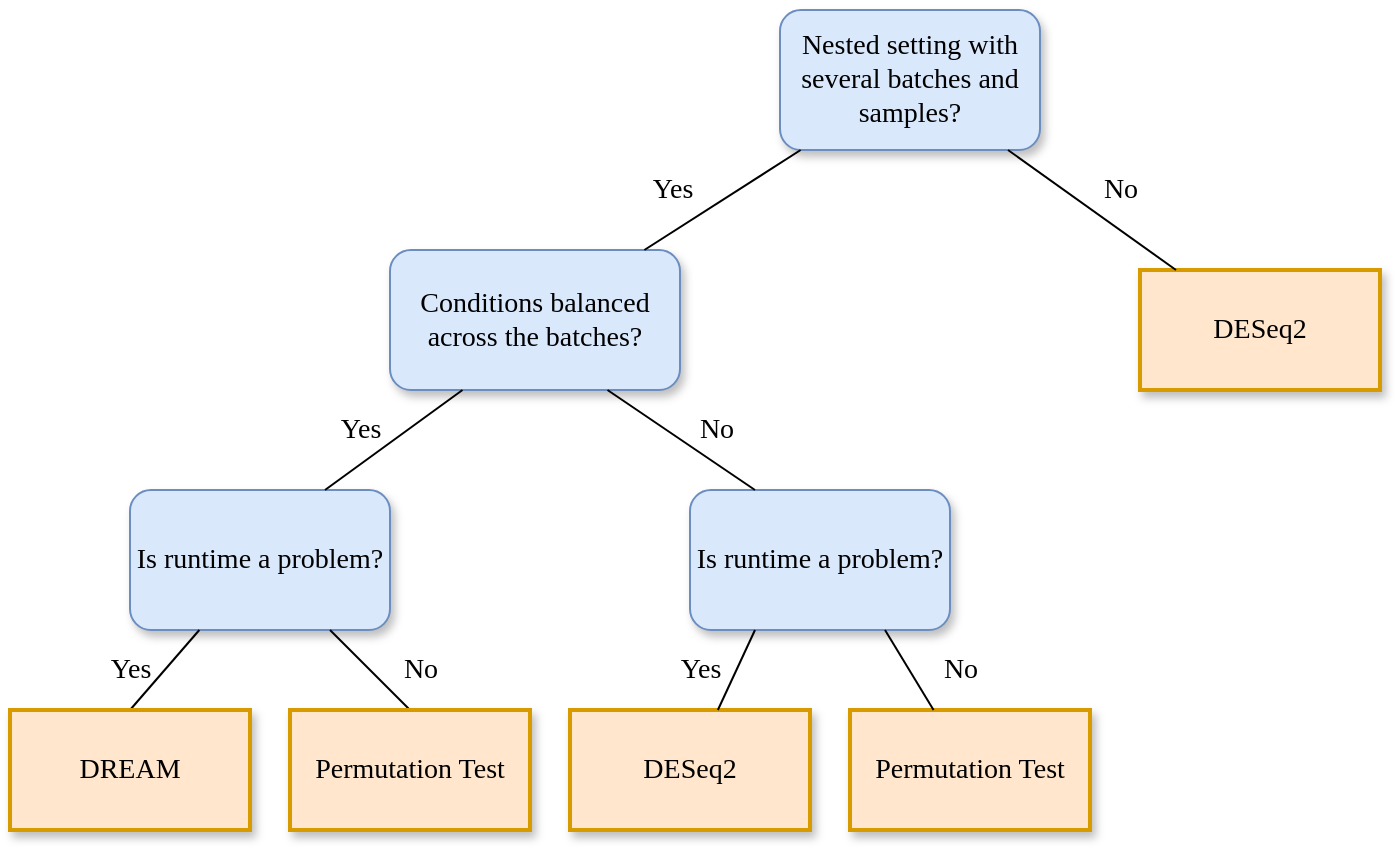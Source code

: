 <mxfile version="21.8.1" type="device">
  <diagram name="Page-1" id="10a91c8b-09ff-31b1-d368-03940ed4cc9e">
    <mxGraphModel dx="1434" dy="780" grid="1" gridSize="10" guides="1" tooltips="1" connect="1" arrows="1" fold="1" page="1" pageScale="1" pageWidth="1100" pageHeight="850" background="none" math="0" shadow="0">
      <root>
        <mxCell id="0" />
        <mxCell id="1" parent="0" />
        <mxCell id="62893188c0fa7362-1" value="&lt;font style=&quot;font-size: 14px;&quot;&gt;Nested setting with several batches and samples?&lt;/font&gt;" style="whiteSpace=wrap;html=1;rounded=1;shadow=1;labelBackgroundColor=none;strokeWidth=1;fontFamily=Verdana;fontSize=12;align=center;fillColor=#dae8fc;strokeColor=#6c8ebf;" parent="1" vertex="1">
          <mxGeometry x="600" y="40" width="130" height="70" as="geometry" />
        </mxCell>
        <mxCell id="62893188c0fa7362-2" value="&lt;span&gt;&lt;font style=&quot;font-size: 14px;&quot;&gt;Conditions&amp;nbsp;balanced across the batches?&lt;/font&gt;&lt;/span&gt;" style="whiteSpace=wrap;html=1;rounded=1;shadow=1;labelBackgroundColor=none;strokeWidth=1;fontFamily=Verdana;fontSize=12;align=center;fillColor=#dae8fc;strokeColor=#6c8ebf;" parent="1" vertex="1">
          <mxGeometry x="405" y="160" width="145" height="70" as="geometry" />
        </mxCell>
        <mxCell id="62893188c0fa7362-3" value="&lt;span&gt;&lt;font style=&quot;font-size: 14px;&quot;&gt;DESeq2&lt;/font&gt;&lt;/span&gt;" style="whiteSpace=wrap;html=1;rounded=0;shadow=1;labelBackgroundColor=none;strokeWidth=2;fontFamily=Verdana;fontSize=12;align=center;fillColor=#ffe6cc;strokeColor=#d79b00;" parent="1" vertex="1">
          <mxGeometry x="780" y="170" width="120" height="60" as="geometry" />
        </mxCell>
        <mxCell id="62893188c0fa7362-4" value="&lt;font style=&quot;font-size: 14px;&quot;&gt;No&lt;/font&gt;" style="rounded=0;html=1;labelBackgroundColor=none;startArrow=none;startFill=0;startSize=5;endArrow=none;endFill=0;endSize=5;jettySize=auto;orthogonalLoop=1;strokeWidth=1;fontFamily=Verdana;fontSize=12" parent="1" source="62893188c0fa7362-1" target="62893188c0fa7362-3" edge="1">
          <mxGeometry x="0.104" y="16" relative="1" as="geometry">
            <mxPoint as="offset" />
          </mxGeometry>
        </mxCell>
        <mxCell id="62893188c0fa7362-5" value="&lt;font style=&quot;font-size: 14px;&quot;&gt;Yes&lt;/font&gt;" style="rounded=0;html=1;labelBackgroundColor=none;startArrow=none;startFill=0;startSize=5;endArrow=none;endFill=0;endSize=5;jettySize=auto;orthogonalLoop=1;strokeWidth=1;fontFamily=Verdana;fontSize=12" parent="1" source="62893188c0fa7362-1" target="62893188c0fa7362-2" edge="1">
          <mxGeometry x="0.4" y="-18" relative="1" as="geometry">
            <mxPoint as="offset" />
          </mxGeometry>
        </mxCell>
        <mxCell id="62893188c0fa7362-8" value="&lt;span&gt;&lt;font style=&quot;font-size: 14px;&quot;&gt;Is runtime a problem?&lt;/font&gt;&lt;/span&gt;" style="whiteSpace=wrap;html=1;rounded=1;shadow=1;labelBackgroundColor=none;strokeWidth=1;fontFamily=Verdana;fontSize=12;align=center;fillColor=#dae8fc;strokeColor=#6c8ebf;" parent="1" vertex="1">
          <mxGeometry x="275" y="280" width="130" height="70" as="geometry" />
        </mxCell>
        <mxCell id="62893188c0fa7362-9" value="&lt;font style=&quot;font-size: 14px;&quot;&gt;Is runtime a problem?&lt;/font&gt;" style="whiteSpace=wrap;html=1;rounded=1;shadow=1;labelBackgroundColor=none;strokeWidth=1;fontFamily=Verdana;fontSize=12;align=center;fillColor=#dae8fc;strokeColor=#6c8ebf;" parent="1" vertex="1">
          <mxGeometry x="555" y="280" width="130" height="70" as="geometry" />
        </mxCell>
        <mxCell id="62893188c0fa7362-14" value="&lt;font style=&quot;font-size: 14px;&quot;&gt;Yes&lt;/font&gt;" style="rounded=0;html=1;labelBackgroundColor=none;startArrow=none;startFill=0;startSize=5;endArrow=none;endFill=0;endSize=5;jettySize=auto;orthogonalLoop=1;strokeWidth=1;fontFamily=Verdana;fontSize=12;entryX=0.75;entryY=0;entryDx=0;entryDy=0;exitX=0.25;exitY=1;exitDx=0;exitDy=0;" parent="1" source="62893188c0fa7362-2" target="62893188c0fa7362-8" edge="1">
          <mxGeometry x="0.264" y="-14" relative="1" as="geometry">
            <mxPoint as="offset" />
          </mxGeometry>
        </mxCell>
        <mxCell id="62893188c0fa7362-15" value="&lt;font style=&quot;font-size: 14px;&quot;&gt;No&lt;/font&gt;" style="rounded=0;html=1;labelBackgroundColor=none;startArrow=none;startFill=0;startSize=5;endArrow=none;endFill=0;endSize=5;jettySize=auto;orthogonalLoop=1;strokeWidth=1;fontFamily=Verdana;fontSize=12;entryX=0.25;entryY=0;entryDx=0;entryDy=0;exitX=0.75;exitY=1;exitDx=0;exitDy=0;" parent="1" source="62893188c0fa7362-2" target="62893188c0fa7362-9" edge="1">
          <mxGeometry x="0.264" y="14" relative="1" as="geometry">
            <mxPoint as="offset" />
          </mxGeometry>
        </mxCell>
        <mxCell id="62893188c0fa7362-18" value="&lt;font style=&quot;font-size: 14px;&quot;&gt;Yes&lt;/font&gt;" style="rounded=0;html=1;labelBackgroundColor=none;startArrow=none;startFill=0;startSize=5;endArrow=none;endFill=0;endSize=5;jettySize=auto;orthogonalLoop=1;strokeWidth=1;fontFamily=Verdana;fontSize=12;entryX=0.5;entryY=0;entryDx=0;entryDy=0;" parent="1" source="62893188c0fa7362-8" target="62893188c0fa7362-20" edge="1">
          <mxGeometry x="0.436" y="-13" relative="1" as="geometry">
            <mxPoint as="offset" />
            <mxPoint x="326.429" y="415" as="targetPoint" />
          </mxGeometry>
        </mxCell>
        <mxCell id="62893188c0fa7362-19" value="&lt;font style=&quot;font-size: 14px;&quot;&gt;No&lt;/font&gt;" style="rounded=0;html=1;labelBackgroundColor=none;startArrow=none;startFill=0;startSize=5;endArrow=none;endFill=0;endSize=5;jettySize=auto;orthogonalLoop=1;strokeWidth=1;fontFamily=Verdana;fontSize=12;entryX=0.5;entryY=0;entryDx=0;entryDy=0;" parent="1" source="62893188c0fa7362-8" target="62893188c0fa7362-21" edge="1">
          <mxGeometry x="0.625" y="18" relative="1" as="geometry">
            <mxPoint as="offset" />
            <mxPoint x="447.857" y="415" as="targetPoint" />
          </mxGeometry>
        </mxCell>
        <mxCell id="62893188c0fa7362-20" value="&lt;font style=&quot;font-size: 14px;&quot;&gt;DREAM&lt;/font&gt;" style="whiteSpace=wrap;html=1;rounded=0;shadow=1;labelBackgroundColor=none;strokeWidth=2;fontFamily=Verdana;fontSize=12;align=center;fillColor=#ffe6cc;strokeColor=#d79b00;" parent="1" vertex="1">
          <mxGeometry x="215" y="390" width="120" height="60" as="geometry" />
        </mxCell>
        <mxCell id="62893188c0fa7362-21" value="&lt;span&gt;&lt;font style=&quot;font-size: 14px;&quot;&gt;Permutation Test&lt;/font&gt;&lt;/span&gt;" style="whiteSpace=wrap;html=1;rounded=0;shadow=1;labelBackgroundColor=none;strokeWidth=2;fontFamily=Verdana;fontSize=12;align=center;fillColor=#ffe6cc;strokeColor=#d79b00;" parent="1" vertex="1">
          <mxGeometry x="355" y="390" width="120" height="60" as="geometry" />
        </mxCell>
        <mxCell id="sacUzgdyMTabZD76EifX-1" value="&lt;span&gt;&lt;font style=&quot;font-size: 14px;&quot;&gt;DESeq2&lt;/font&gt;&lt;/span&gt;" style="whiteSpace=wrap;html=1;rounded=0;shadow=1;labelBackgroundColor=none;strokeWidth=2;fontFamily=Verdana;fontSize=12;align=center;fillColor=#ffe6cc;strokeColor=#d79b00;" parent="1" vertex="1">
          <mxGeometry x="495" y="390" width="120" height="60" as="geometry" />
        </mxCell>
        <mxCell id="sacUzgdyMTabZD76EifX-2" value="&lt;span&gt;&lt;font style=&quot;font-size: 14px;&quot;&gt;Permutation Test&lt;/font&gt;&lt;/span&gt;" style="whiteSpace=wrap;html=1;rounded=0;shadow=1;labelBackgroundColor=none;strokeWidth=2;fontFamily=Verdana;fontSize=12;align=center;fillColor=#ffe6cc;strokeColor=#d79b00;" parent="1" vertex="1">
          <mxGeometry x="635" y="390" width="120" height="60" as="geometry" />
        </mxCell>
        <mxCell id="sacUzgdyMTabZD76EifX-3" value="&lt;font style=&quot;font-size: 14px;&quot;&gt;Yes&lt;/font&gt;" style="rounded=0;html=1;labelBackgroundColor=none;startArrow=none;startFill=0;startSize=5;endArrow=none;endFill=0;endSize=5;jettySize=auto;orthogonalLoop=1;strokeWidth=1;fontFamily=Verdana;fontSize=12;exitX=0.25;exitY=1;exitDx=0;exitDy=0;" parent="1" source="62893188c0fa7362-9" target="sacUzgdyMTabZD76EifX-1" edge="1">
          <mxGeometry x="0.348" y="-17" relative="1" as="geometry">
            <mxPoint as="offset" />
            <mxPoint x="548" y="370" as="sourcePoint" />
          </mxGeometry>
        </mxCell>
        <mxCell id="sacUzgdyMTabZD76EifX-4" value="&lt;font style=&quot;font-size: 14px;&quot;&gt;No&lt;/font&gt;" style="rounded=0;html=1;labelBackgroundColor=none;startArrow=none;startFill=0;startSize=5;endArrow=none;endFill=0;endSize=5;jettySize=auto;orthogonalLoop=1;strokeWidth=1;fontFamily=Verdana;fontSize=12;exitX=0.75;exitY=1;exitDx=0;exitDy=0;" parent="1" source="62893188c0fa7362-9" target="sacUzgdyMTabZD76EifX-2" edge="1">
          <mxGeometry x="0.562" y="22" relative="1" as="geometry">
            <mxPoint as="offset" />
            <mxPoint x="588" y="370" as="sourcePoint" />
          </mxGeometry>
        </mxCell>
      </root>
    </mxGraphModel>
  </diagram>
</mxfile>
